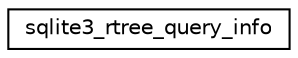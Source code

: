 digraph "Graphical Class Hierarchy"
{
 // LATEX_PDF_SIZE
  edge [fontname="Helvetica",fontsize="10",labelfontname="Helvetica",labelfontsize="10"];
  node [fontname="Helvetica",fontsize="10",shape=record];
  rankdir="LR";
  Node0 [label="sqlite3_rtree_query_info",height=0.2,width=0.4,color="black", fillcolor="white", style="filled",URL="$d9/df9/structsqlite3__rtree__query__info.html",tooltip=" "];
}
